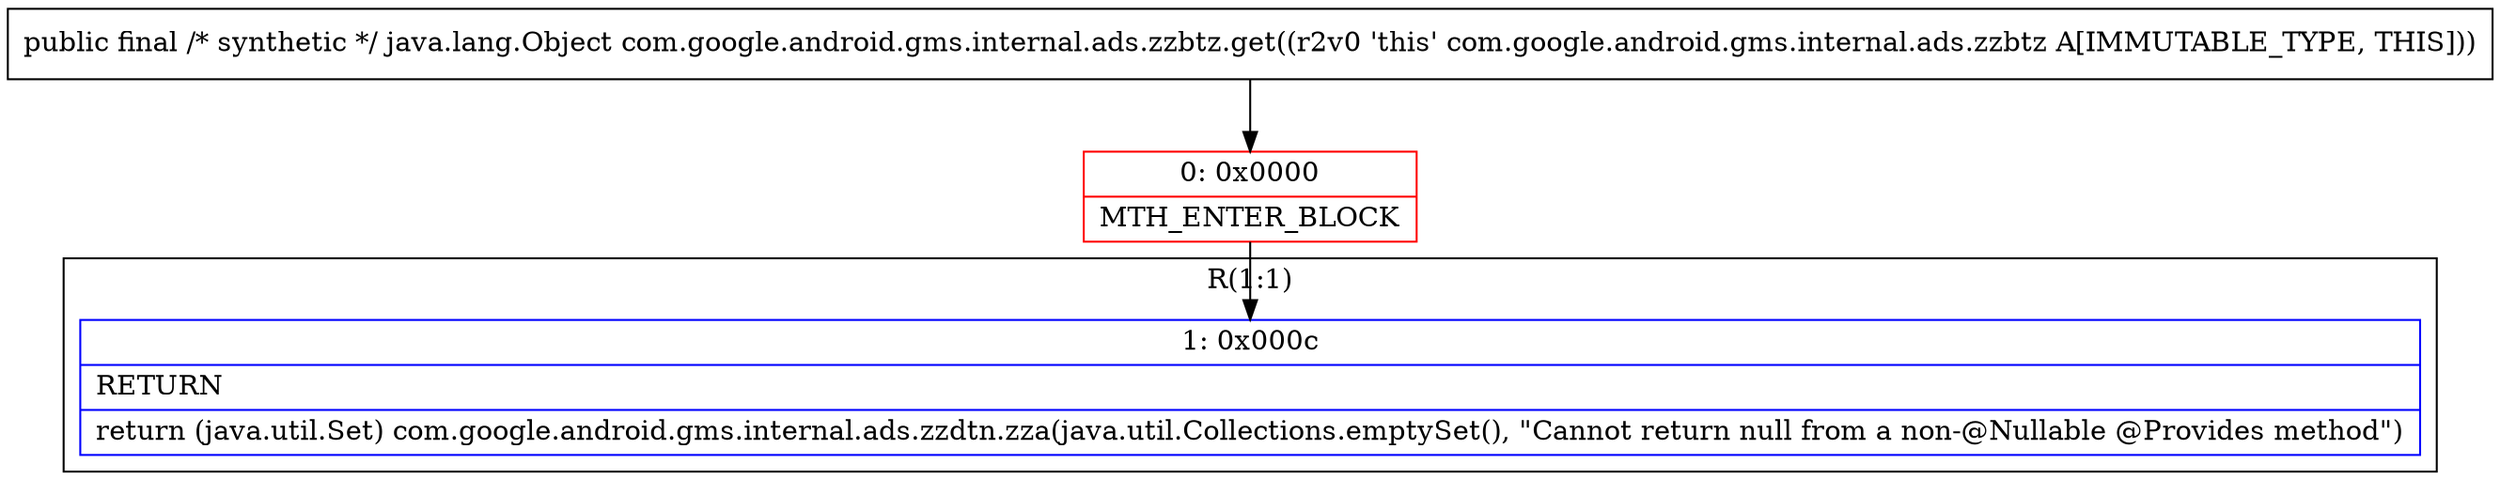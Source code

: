 digraph "CFG forcom.google.android.gms.internal.ads.zzbtz.get()Ljava\/lang\/Object;" {
subgraph cluster_Region_2124282782 {
label = "R(1:1)";
node [shape=record,color=blue];
Node_1 [shape=record,label="{1\:\ 0x000c|RETURN\l|return (java.util.Set) com.google.android.gms.internal.ads.zzdtn.zza(java.util.Collections.emptySet(), \"Cannot return null from a non\-@Nullable @Provides method\")\l}"];
}
Node_0 [shape=record,color=red,label="{0\:\ 0x0000|MTH_ENTER_BLOCK\l}"];
MethodNode[shape=record,label="{public final \/* synthetic *\/ java.lang.Object com.google.android.gms.internal.ads.zzbtz.get((r2v0 'this' com.google.android.gms.internal.ads.zzbtz A[IMMUTABLE_TYPE, THIS])) }"];
MethodNode -> Node_0;
Node_0 -> Node_1;
}

